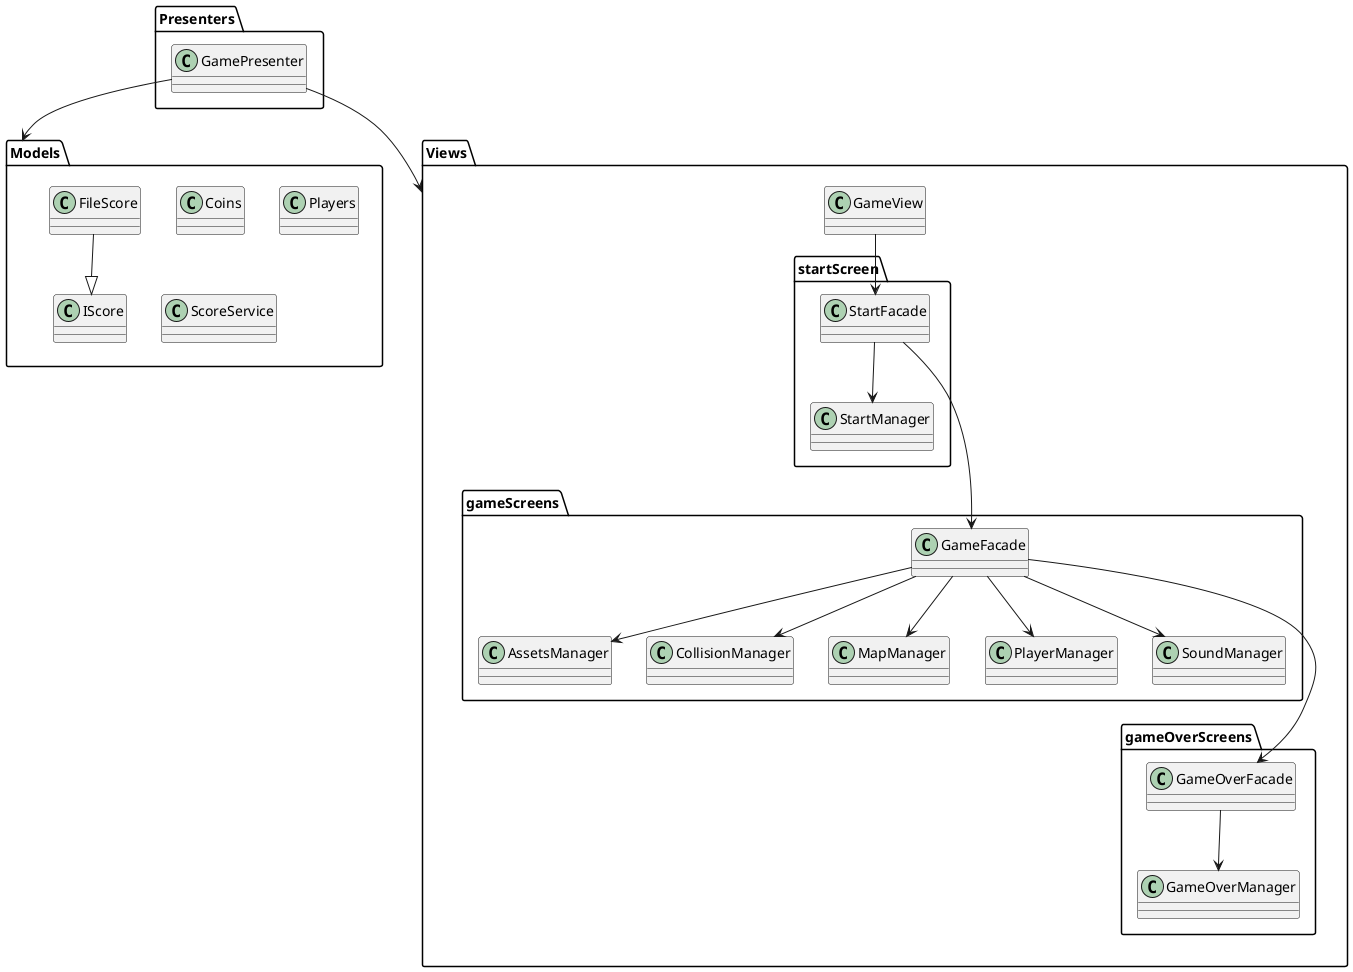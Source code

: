@startumlStar Runner Lite

package Models {
  class Coins
  class IScore
  class FileScore
  class Players
  class ScoreService

  FileScore --|> IScore
}

package Presenters {
  class GamePresenter
}

package Views {
  package gameOverScreens {
    class GameOverFacade
    class GameOverManager
  }

  package gameScreens {
    class AssetsManager
    class CollisionManager
    class GameFacade
    class MapManager
    class PlayerManager
    class SoundManager
  }

  package startScreen {
    class StartFacade
    class StartManager
  }

  class GameView
}

' Relaciones MVP
GamePresenter --> Models
GamePresenter --> Views

' Vistas se apoyan en sus Facades/Managers
GameView --> StartFacade
StartFacade ---> GameFacade
GameFacade ---> GameOverFacade
' Dependencias internas
GameFacade --> AssetsManager
GameFacade --> CollisionManager
GameFacade --> MapManager
GameFacade --> PlayerManager
GameFacade --> SoundManager

StartFacade --> StartManager
GameOverFacade --> GameOverManager

@enduml

